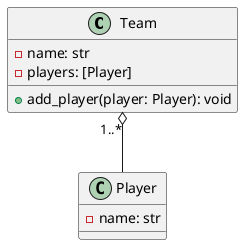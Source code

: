 @startuml
class Team{
  -name: str
  -players: [Player]
  +add_player(player: Player): void
}

class Player{
  -name: str
}

Team "1..*" o-- Player
@enduml
